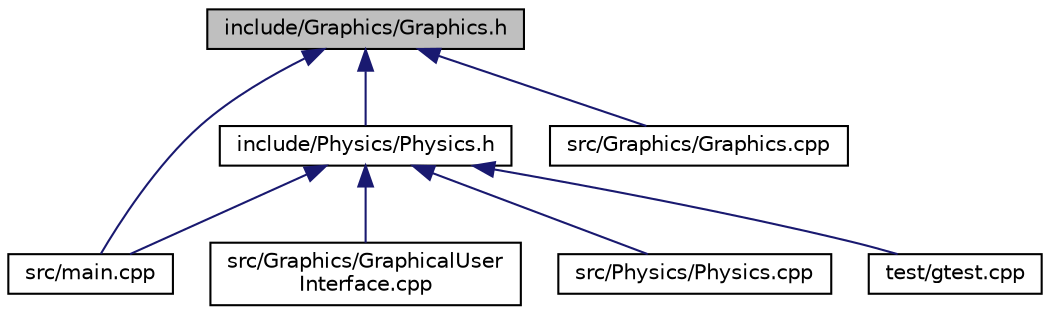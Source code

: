 digraph "include/Graphics/Graphics.h"
{
  edge [fontname="Helvetica",fontsize="10",labelfontname="Helvetica",labelfontsize="10"];
  node [fontname="Helvetica",fontsize="10",shape=record];
  Node19 [label="include/Graphics/Graphics.h",height=0.2,width=0.4,color="black", fillcolor="grey75", style="filled", fontcolor="black"];
  Node19 -> Node20 [dir="back",color="midnightblue",fontsize="10",style="solid"];
  Node20 [label="include/Physics/Physics.h",height=0.2,width=0.4,color="black", fillcolor="white", style="filled",URL="$Physics_8h.html"];
  Node20 -> Node21 [dir="back",color="midnightblue",fontsize="10",style="solid"];
  Node21 [label="src/Graphics/GraphicalUser\lInterface.cpp",height=0.2,width=0.4,color="black", fillcolor="white", style="filled",URL="$GraphicalUserInterface_8cpp.html"];
  Node20 -> Node22 [dir="back",color="midnightblue",fontsize="10",style="solid"];
  Node22 [label="src/main.cpp",height=0.2,width=0.4,color="black", fillcolor="white", style="filled",URL="$main_8cpp.html"];
  Node20 -> Node23 [dir="back",color="midnightblue",fontsize="10",style="solid"];
  Node23 [label="src/Physics/Physics.cpp",height=0.2,width=0.4,color="black", fillcolor="white", style="filled",URL="$Physics_8cpp.html"];
  Node20 -> Node24 [dir="back",color="midnightblue",fontsize="10",style="solid"];
  Node24 [label="test/gtest.cpp",height=0.2,width=0.4,color="black", fillcolor="white", style="filled",URL="$gtest_8cpp.html"];
  Node19 -> Node25 [dir="back",color="midnightblue",fontsize="10",style="solid"];
  Node25 [label="src/Graphics/Graphics.cpp",height=0.2,width=0.4,color="black", fillcolor="white", style="filled",URL="$Graphics_8cpp.html"];
  Node19 -> Node22 [dir="back",color="midnightblue",fontsize="10",style="solid"];
}
